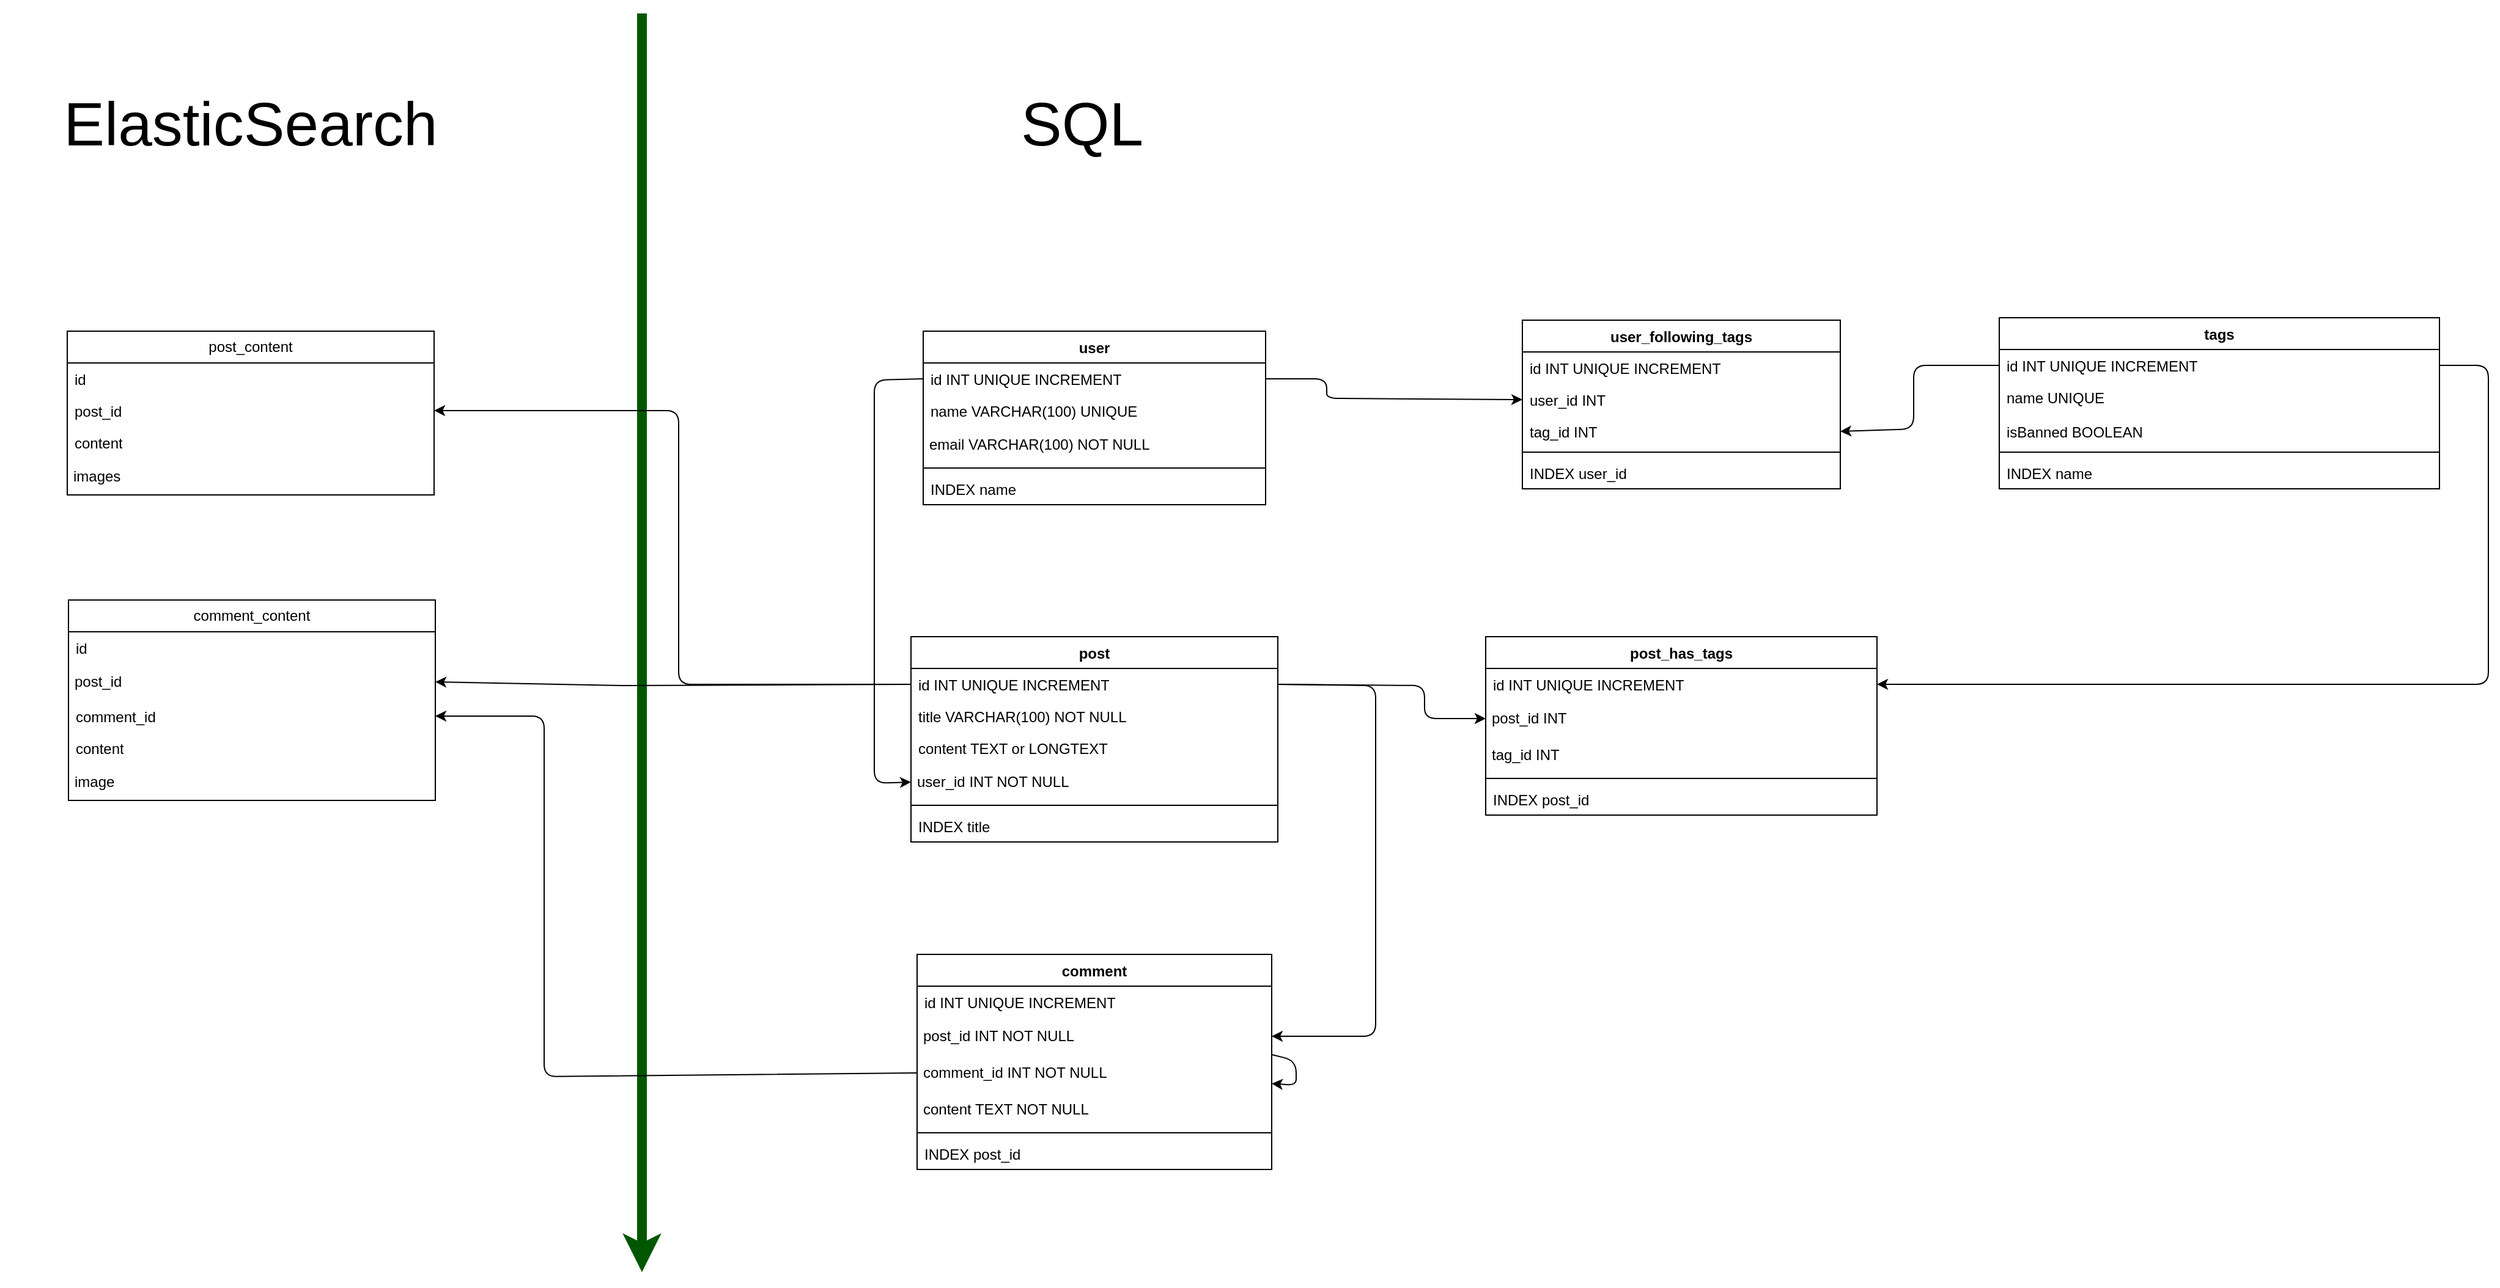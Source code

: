 <mxfile>
    <diagram id="MVgQvJFod-ANa0i0_SG3" name="Page-1">
        <mxGraphModel dx="1373" dy="682" grid="1" gridSize="10" guides="1" tooltips="1" connect="1" arrows="1" fold="1" page="1" pageScale="1" pageWidth="850" pageHeight="1100" math="0" shadow="0">
            <root>
                <mxCell id="0"/>
                <mxCell id="1" parent="0"/>
                <mxCell id="19" style="edgeStyle=none;html=1;exitX=1;exitY=0.5;exitDx=0;exitDy=0;entryX=0;entryY=0.5;entryDx=0;entryDy=0;" parent="1" source="3" target="13" edge="1">
                    <mxGeometry relative="1" as="geometry">
                        <Array as="points">
                            <mxPoint x="520" y="319"/>
                            <mxPoint x="520" y="335"/>
                        </Array>
                    </mxGeometry>
                </mxCell>
                <mxCell id="32" value="user" style="swimlane;fontStyle=1;align=center;verticalAlign=top;childLayout=stackLayout;horizontal=1;startSize=26;horizontalStack=0;resizeParent=1;resizeParentMax=0;resizeLast=0;collapsible=1;marginBottom=0;whiteSpace=wrap;html=1;" parent="1" vertex="1">
                    <mxGeometry x="190" y="280" width="280" height="142" as="geometry"/>
                </mxCell>
                <mxCell id="3" value="id INT UNIQUE INCREMENT" style="text;strokeColor=none;fillColor=none;align=left;verticalAlign=top;spacingLeft=4;spacingRight=4;overflow=hidden;rotatable=0;points=[[0,0.5],[1,0.5]];portConstraint=eastwest;whiteSpace=wrap;html=1;" parent="32" vertex="1">
                    <mxGeometry y="26" width="280" height="26" as="geometry"/>
                </mxCell>
                <mxCell id="4" value="name VARCHAR(100) UNIQUE" style="text;strokeColor=none;fillColor=none;align=left;verticalAlign=top;spacingLeft=4;spacingRight=4;overflow=hidden;rotatable=0;points=[[0,0.5],[1,0.5]];portConstraint=eastwest;whiteSpace=wrap;html=1;" parent="32" vertex="1">
                    <mxGeometry y="52" width="280" height="26" as="geometry"/>
                </mxCell>
                <mxCell id="23" value="email VARCHAR(100) NOT NULL" style="text;strokeColor=none;align=left;fillColor=none;html=1;verticalAlign=middle;whiteSpace=wrap;rounded=0;spacingLeft=3;" parent="32" vertex="1">
                    <mxGeometry y="78" width="280" height="30" as="geometry"/>
                </mxCell>
                <mxCell id="34" value="" style="line;strokeWidth=1;fillColor=none;align=left;verticalAlign=middle;spacingTop=-1;spacingLeft=3;spacingRight=3;rotatable=0;labelPosition=right;points=[];portConstraint=eastwest;strokeColor=inherit;" parent="32" vertex="1">
                    <mxGeometry y="108" width="280" height="8" as="geometry"/>
                </mxCell>
                <mxCell id="35" value="INDEX name" style="text;strokeColor=none;fillColor=none;align=left;verticalAlign=top;spacingLeft=4;spacingRight=4;overflow=hidden;rotatable=0;points=[[0,0.5],[1,0.5]];portConstraint=eastwest;whiteSpace=wrap;html=1;" parent="32" vertex="1">
                    <mxGeometry y="116" width="280" height="26" as="geometry"/>
                </mxCell>
                <mxCell id="36" value="tags" style="swimlane;fontStyle=1;align=center;verticalAlign=top;childLayout=stackLayout;horizontal=1;startSize=26;horizontalStack=0;resizeParent=1;resizeParentMax=0;resizeLast=0;collapsible=1;marginBottom=0;whiteSpace=wrap;html=1;" parent="1" vertex="1">
                    <mxGeometry x="1070" y="269" width="360" height="140" as="geometry"/>
                </mxCell>
                <mxCell id="7" value="id INT UNIQUE INCREMENT" style="text;strokeColor=none;fillColor=none;align=left;verticalAlign=top;spacingLeft=4;spacingRight=4;overflow=hidden;rotatable=0;points=[[0,0.5],[1,0.5]];portConstraint=eastwest;whiteSpace=wrap;html=1;" parent="36" vertex="1">
                    <mxGeometry y="26" width="360" height="26" as="geometry"/>
                </mxCell>
                <mxCell id="8" value="name UNIQUE" style="text;strokeColor=none;fillColor=none;align=left;verticalAlign=top;spacingLeft=4;spacingRight=4;overflow=hidden;rotatable=0;points=[[0,0.5],[1,0.5]];portConstraint=eastwest;whiteSpace=wrap;html=1;" parent="36" vertex="1">
                    <mxGeometry y="52" width="360" height="28" as="geometry"/>
                </mxCell>
                <mxCell id="9" value="isBanned BOOLEAN" style="text;strokeColor=none;fillColor=none;align=left;verticalAlign=top;spacingLeft=4;spacingRight=4;overflow=hidden;rotatable=0;points=[[0,0.5],[1,0.5]];portConstraint=eastwest;whiteSpace=wrap;html=1;" parent="36" vertex="1">
                    <mxGeometry y="80" width="360" height="26" as="geometry"/>
                </mxCell>
                <mxCell id="38" value="" style="line;strokeWidth=1;fillColor=none;align=left;verticalAlign=middle;spacingTop=-1;spacingLeft=3;spacingRight=3;rotatable=0;labelPosition=right;points=[];portConstraint=eastwest;strokeColor=inherit;" parent="36" vertex="1">
                    <mxGeometry y="106" width="360" height="8" as="geometry"/>
                </mxCell>
                <mxCell id="39" value="INDEX name" style="text;strokeColor=none;fillColor=none;align=left;verticalAlign=top;spacingLeft=4;spacingRight=4;overflow=hidden;rotatable=0;points=[[0,0.5],[1,0.5]];portConstraint=eastwest;whiteSpace=wrap;html=1;" parent="36" vertex="1">
                    <mxGeometry y="114" width="360" height="26" as="geometry"/>
                </mxCell>
                <mxCell id="40" value="post" style="swimlane;fontStyle=1;align=center;verticalAlign=top;childLayout=stackLayout;horizontal=1;startSize=26;horizontalStack=0;resizeParent=1;resizeParentMax=0;resizeLast=0;collapsible=1;marginBottom=0;whiteSpace=wrap;html=1;" parent="1" vertex="1">
                    <mxGeometry x="180" y="530" width="300" height="168" as="geometry"/>
                </mxCell>
                <mxCell id="29" value="id INT UNIQUE INCREMENT" style="text;strokeColor=none;fillColor=none;align=left;verticalAlign=top;spacingLeft=4;spacingRight=4;overflow=hidden;rotatable=0;points=[[0,0.5],[1,0.5]];portConstraint=eastwest;whiteSpace=wrap;html=1;" parent="40" vertex="1">
                    <mxGeometry y="26" width="300" height="26" as="geometry"/>
                </mxCell>
                <mxCell id="30" value="title VARCHAR(100) NOT NULL" style="text;strokeColor=none;fillColor=none;align=left;verticalAlign=top;spacingLeft=4;spacingRight=4;overflow=hidden;rotatable=0;points=[[0,0.5],[1,0.5]];portConstraint=eastwest;whiteSpace=wrap;html=1;" parent="40" vertex="1">
                    <mxGeometry y="52" width="300" height="26" as="geometry"/>
                </mxCell>
                <mxCell id="31" value="content TEXT or LONGTEXT" style="text;strokeColor=none;fillColor=none;align=left;verticalAlign=top;spacingLeft=4;spacingRight=4;overflow=hidden;rotatable=0;points=[[0,0.5],[1,0.5]];portConstraint=eastwest;whiteSpace=wrap;html=1;" parent="40" vertex="1">
                    <mxGeometry y="78" width="300" height="26" as="geometry"/>
                </mxCell>
                <mxCell id="52" value="user_id INT NOT NULL" style="text;strokeColor=none;align=left;fillColor=none;html=1;verticalAlign=middle;whiteSpace=wrap;rounded=0;spacingLeft=3;" parent="40" vertex="1">
                    <mxGeometry y="104" width="300" height="30" as="geometry"/>
                </mxCell>
                <mxCell id="42" value="" style="line;strokeWidth=1;fillColor=none;align=left;verticalAlign=middle;spacingTop=-1;spacingLeft=3;spacingRight=3;rotatable=0;labelPosition=right;points=[];portConstraint=eastwest;strokeColor=inherit;" parent="40" vertex="1">
                    <mxGeometry y="134" width="300" height="8" as="geometry"/>
                </mxCell>
                <mxCell id="43" value="INDEX title" style="text;strokeColor=none;fillColor=none;align=left;verticalAlign=top;spacingLeft=4;spacingRight=4;overflow=hidden;rotatable=0;points=[[0,0.5],[1,0.5]];portConstraint=eastwest;whiteSpace=wrap;html=1;" parent="40" vertex="1">
                    <mxGeometry y="142" width="300" height="26" as="geometry"/>
                </mxCell>
                <mxCell id="45" value="comment" style="swimlane;fontStyle=1;align=center;verticalAlign=top;childLayout=stackLayout;horizontal=1;startSize=26;horizontalStack=0;resizeParent=1;resizeParentMax=0;resizeLast=0;collapsible=1;marginBottom=0;whiteSpace=wrap;html=1;" parent="1" vertex="1">
                    <mxGeometry x="185" y="790" width="290" height="176" as="geometry"/>
                </mxCell>
                <mxCell id="46" value="id INT UNIQUE INCREMENT" style="text;strokeColor=none;fillColor=none;align=left;verticalAlign=top;spacingLeft=4;spacingRight=4;overflow=hidden;rotatable=0;points=[[0,0.5],[1,0.5]];portConstraint=eastwest;whiteSpace=wrap;html=1;" parent="45" vertex="1">
                    <mxGeometry y="26" width="290" height="26" as="geometry"/>
                </mxCell>
                <mxCell id="49" value="post_id INT NOT NULL" style="text;strokeColor=none;align=left;fillColor=none;html=1;verticalAlign=middle;whiteSpace=wrap;rounded=0;spacingLeft=3;" parent="45" vertex="1">
                    <mxGeometry y="52" width="290" height="30" as="geometry"/>
                </mxCell>
                <mxCell id="50" value="comment_id INT NOT NULL" style="text;strokeColor=none;align=left;fillColor=none;html=1;verticalAlign=middle;whiteSpace=wrap;rounded=0;spacingLeft=3;" parent="45" vertex="1">
                    <mxGeometry y="82" width="290" height="30" as="geometry"/>
                </mxCell>
                <mxCell id="51" value="content TEXT NOT NULL" style="text;strokeColor=none;align=left;fillColor=none;html=1;verticalAlign=middle;whiteSpace=wrap;rounded=0;spacingLeft=3;" parent="45" vertex="1">
                    <mxGeometry y="112" width="290" height="30" as="geometry"/>
                </mxCell>
                <mxCell id="47" value="" style="line;strokeWidth=1;fillColor=none;align=left;verticalAlign=middle;spacingTop=-1;spacingLeft=3;spacingRight=3;rotatable=0;labelPosition=right;points=[];portConstraint=eastwest;strokeColor=inherit;" parent="45" vertex="1">
                    <mxGeometry y="142" width="290" height="8" as="geometry"/>
                </mxCell>
                <mxCell id="48" value="INDEX post_id" style="text;strokeColor=none;fillColor=none;align=left;verticalAlign=top;spacingLeft=4;spacingRight=4;overflow=hidden;rotatable=0;points=[[0,0.5],[1,0.5]];portConstraint=eastwest;whiteSpace=wrap;html=1;" parent="45" vertex="1">
                    <mxGeometry y="150" width="290" height="26" as="geometry"/>
                </mxCell>
                <mxCell id="60" style="edgeStyle=none;html=1;exitX=1;exitY=0;exitDx=0;exitDy=0;" parent="45" source="50" target="50" edge="1">
                    <mxGeometry relative="1" as="geometry"/>
                </mxCell>
                <mxCell id="53" style="edgeStyle=none;html=1;exitX=0;exitY=0.5;exitDx=0;exitDy=0;entryX=0;entryY=0.5;entryDx=0;entryDy=0;" parent="1" source="3" target="52" edge="1">
                    <mxGeometry relative="1" as="geometry">
                        <Array as="points">
                            <mxPoint x="150" y="320"/>
                            <mxPoint x="150" y="650"/>
                        </Array>
                    </mxGeometry>
                </mxCell>
                <mxCell id="61" style="edgeStyle=none;html=1;exitX=1;exitY=0.5;exitDx=0;exitDy=0;entryX=1;entryY=0.5;entryDx=0;entryDy=0;" parent="1" source="29" target="49" edge="1">
                    <mxGeometry relative="1" as="geometry">
                        <Array as="points">
                            <mxPoint x="560" y="570"/>
                            <mxPoint x="560" y="857"/>
                        </Array>
                    </mxGeometry>
                </mxCell>
                <mxCell id="66" value="user_following_tags" style="swimlane;fontStyle=1;align=center;verticalAlign=top;childLayout=stackLayout;horizontal=1;startSize=26;horizontalStack=0;resizeParent=1;resizeParentMax=0;resizeLast=0;collapsible=1;marginBottom=0;whiteSpace=wrap;html=1;" parent="1" vertex="1">
                    <mxGeometry x="680" y="271" width="260" height="138" as="geometry"/>
                </mxCell>
                <mxCell id="12" value="id INT UNIQUE INCREMENT" style="text;strokeColor=none;fillColor=none;align=left;verticalAlign=top;spacingLeft=4;spacingRight=4;overflow=hidden;rotatable=0;points=[[0,0.5],[1,0.5]];portConstraint=eastwest;whiteSpace=wrap;html=1;" parent="66" vertex="1">
                    <mxGeometry y="26" width="260" height="26" as="geometry"/>
                </mxCell>
                <mxCell id="13" value="user_id INT" style="text;strokeColor=none;fillColor=none;align=left;verticalAlign=top;spacingLeft=4;spacingRight=4;overflow=hidden;rotatable=0;points=[[0,0.5],[1,0.5]];portConstraint=eastwest;whiteSpace=wrap;html=1;" parent="66" vertex="1">
                    <mxGeometry y="52" width="260" height="26" as="geometry"/>
                </mxCell>
                <mxCell id="14" value="tag_id INT" style="text;strokeColor=none;fillColor=none;align=left;verticalAlign=top;spacingLeft=4;spacingRight=4;overflow=hidden;rotatable=0;points=[[0,0.5],[1,0.5]];portConstraint=eastwest;whiteSpace=wrap;html=1;" parent="66" vertex="1">
                    <mxGeometry y="78" width="260" height="26" as="geometry"/>
                </mxCell>
                <mxCell id="68" value="" style="line;strokeWidth=1;fillColor=none;align=left;verticalAlign=middle;spacingTop=-1;spacingLeft=3;spacingRight=3;rotatable=0;labelPosition=right;points=[];portConstraint=eastwest;strokeColor=inherit;" parent="66" vertex="1">
                    <mxGeometry y="104" width="260" height="8" as="geometry"/>
                </mxCell>
                <mxCell id="69" value="INDEX user_id" style="text;strokeColor=none;fillColor=none;align=left;verticalAlign=top;spacingLeft=4;spacingRight=4;overflow=hidden;rotatable=0;points=[[0,0.5],[1,0.5]];portConstraint=eastwest;whiteSpace=wrap;html=1;" parent="66" vertex="1">
                    <mxGeometry y="112" width="260" height="26" as="geometry"/>
                </mxCell>
                <mxCell id="71" value="post_has_tags" style="swimlane;fontStyle=1;align=center;verticalAlign=top;childLayout=stackLayout;horizontal=1;startSize=26;horizontalStack=0;resizeParent=1;resizeParentMax=0;resizeLast=0;collapsible=1;marginBottom=0;whiteSpace=wrap;html=1;" parent="1" vertex="1">
                    <mxGeometry x="650" y="530" width="320" height="146" as="geometry"/>
                </mxCell>
                <mxCell id="72" value="id INT UNIQUE INCREMENT" style="text;strokeColor=none;fillColor=none;align=left;verticalAlign=top;spacingLeft=4;spacingRight=4;overflow=hidden;rotatable=0;points=[[0,0.5],[1,0.5]];portConstraint=eastwest;whiteSpace=wrap;html=1;" parent="71" vertex="1">
                    <mxGeometry y="26" width="320" height="26" as="geometry"/>
                </mxCell>
                <mxCell id="75" value="post_id INT" style="text;strokeColor=none;align=left;fillColor=none;html=1;verticalAlign=middle;whiteSpace=wrap;rounded=0;spacingLeft=3;" parent="71" vertex="1">
                    <mxGeometry y="52" width="320" height="30" as="geometry"/>
                </mxCell>
                <mxCell id="76" value="tag_id INT" style="text;strokeColor=none;align=left;fillColor=none;html=1;verticalAlign=middle;whiteSpace=wrap;rounded=0;spacingLeft=3;" parent="71" vertex="1">
                    <mxGeometry y="82" width="320" height="30" as="geometry"/>
                </mxCell>
                <mxCell id="73" value="" style="line;strokeWidth=1;fillColor=none;align=left;verticalAlign=middle;spacingTop=-1;spacingLeft=3;spacingRight=3;rotatable=0;labelPosition=right;points=[];portConstraint=eastwest;strokeColor=inherit;" parent="71" vertex="1">
                    <mxGeometry y="112" width="320" height="8" as="geometry"/>
                </mxCell>
                <mxCell id="74" value="INDEX post_id" style="text;strokeColor=none;fillColor=none;align=left;verticalAlign=top;spacingLeft=4;spacingRight=4;overflow=hidden;rotatable=0;points=[[0,0.5],[1,0.5]];portConstraint=eastwest;whiteSpace=wrap;html=1;" parent="71" vertex="1">
                    <mxGeometry y="120" width="320" height="26" as="geometry"/>
                </mxCell>
                <mxCell id="77" style="edgeStyle=none;html=1;exitX=1;exitY=0.5;exitDx=0;exitDy=0;entryX=0;entryY=0.5;entryDx=0;entryDy=0;" parent="1" source="29" target="75" edge="1">
                    <mxGeometry relative="1" as="geometry">
                        <Array as="points">
                            <mxPoint x="600" y="570"/>
                            <mxPoint x="600" y="597"/>
                        </Array>
                    </mxGeometry>
                </mxCell>
                <mxCell id="78" style="edgeStyle=none;html=1;exitX=1;exitY=0.5;exitDx=0;exitDy=0;entryX=1;entryY=0.5;entryDx=0;entryDy=0;" parent="1" source="7" target="72" edge="1">
                    <mxGeometry relative="1" as="geometry">
                        <Array as="points">
                            <mxPoint x="1470" y="308"/>
                            <mxPoint x="1470" y="569"/>
                        </Array>
                    </mxGeometry>
                </mxCell>
                <mxCell id="79" value="SQL" style="text;strokeColor=none;align=center;fillColor=none;html=1;verticalAlign=middle;whiteSpace=wrap;rounded=0;fontSize=50;" parent="1" vertex="1">
                    <mxGeometry x="215" y="60" width="210" height="100" as="geometry"/>
                </mxCell>
                <mxCell id="80" value="ElasticSearch" style="text;strokeColor=none;align=center;fillColor=none;html=1;verticalAlign=middle;whiteSpace=wrap;rounded=0;fontSize=50;" parent="1" vertex="1">
                    <mxGeometry x="-565" y="60" width="410" height="100" as="geometry"/>
                </mxCell>
                <mxCell id="81" value="" style="edgeStyle=none;orthogonalLoop=1;jettySize=auto;html=1;fillColor=#008a00;strokeColor=#005700;strokeWidth=8;" parent="1" edge="1">
                    <mxGeometry width="80" relative="1" as="geometry">
                        <mxPoint x="-40" y="20" as="sourcePoint"/>
                        <mxPoint x="-40" y="1050" as="targetPoint"/>
                        <Array as="points"/>
                    </mxGeometry>
                </mxCell>
                <mxCell id="82" value="post_content" style="swimlane;fontStyle=0;childLayout=stackLayout;horizontal=1;startSize=26;fillColor=none;horizontalStack=0;resizeParent=1;resizeParentMax=0;resizeLast=0;collapsible=1;marginBottom=0;whiteSpace=wrap;html=1;" parent="1" vertex="1">
                    <mxGeometry x="-510" y="280" width="300" height="134" as="geometry"/>
                </mxCell>
                <mxCell id="83" value="id" style="text;strokeColor=none;fillColor=none;align=left;verticalAlign=top;spacingLeft=4;spacingRight=4;overflow=hidden;rotatable=0;points=[[0,0.5],[1,0.5]];portConstraint=eastwest;whiteSpace=wrap;html=1;" parent="82" vertex="1">
                    <mxGeometry y="26" width="300" height="26" as="geometry"/>
                </mxCell>
                <mxCell id="84" value="post_id" style="text;strokeColor=none;fillColor=none;align=left;verticalAlign=top;spacingLeft=4;spacingRight=4;overflow=hidden;rotatable=0;points=[[0,0.5],[1,0.5]];portConstraint=eastwest;whiteSpace=wrap;html=1;" parent="82" vertex="1">
                    <mxGeometry y="52" width="300" height="26" as="geometry"/>
                </mxCell>
                <mxCell id="85" value="content" style="text;strokeColor=none;fillColor=none;align=left;verticalAlign=top;spacingLeft=4;spacingRight=4;overflow=hidden;rotatable=0;points=[[0,0.5],[1,0.5]];portConstraint=eastwest;whiteSpace=wrap;html=1;" parent="82" vertex="1">
                    <mxGeometry y="78" width="300" height="26" as="geometry"/>
                </mxCell>
                <mxCell id="95" value="images" style="text;strokeColor=none;align=left;fillColor=none;html=1;verticalAlign=middle;whiteSpace=wrap;rounded=0;spacingLeft=3;" vertex="1" parent="82">
                    <mxGeometry y="104" width="300" height="30" as="geometry"/>
                </mxCell>
                <mxCell id="86" value="comment_content" style="swimlane;fontStyle=0;childLayout=stackLayout;horizontal=1;startSize=26;fillColor=none;horizontalStack=0;resizeParent=1;resizeParentMax=0;resizeLast=0;collapsible=1;marginBottom=0;whiteSpace=wrap;html=1;" parent="1" vertex="1">
                    <mxGeometry x="-509" y="500" width="300" height="164" as="geometry"/>
                </mxCell>
                <mxCell id="87" value="id" style="text;strokeColor=none;fillColor=none;align=left;verticalAlign=top;spacingLeft=4;spacingRight=4;overflow=hidden;rotatable=0;points=[[0,0.5],[1,0.5]];portConstraint=eastwest;whiteSpace=wrap;html=1;" parent="86" vertex="1">
                    <mxGeometry y="26" width="300" height="26" as="geometry"/>
                </mxCell>
                <mxCell id="90" value="post_id" style="text;strokeColor=none;align=left;fillColor=none;html=1;verticalAlign=middle;whiteSpace=wrap;rounded=0;spacingLeft=3;" parent="86" vertex="1">
                    <mxGeometry y="52" width="300" height="30" as="geometry"/>
                </mxCell>
                <mxCell id="88" value="comment_id" style="text;strokeColor=none;fillColor=none;align=left;verticalAlign=top;spacingLeft=4;spacingRight=4;overflow=hidden;rotatable=0;points=[[0,0.5],[1,0.5]];portConstraint=eastwest;whiteSpace=wrap;html=1;" parent="86" vertex="1">
                    <mxGeometry y="82" width="300" height="26" as="geometry"/>
                </mxCell>
                <mxCell id="89" value="content" style="text;strokeColor=none;fillColor=none;align=left;verticalAlign=top;spacingLeft=4;spacingRight=4;overflow=hidden;rotatable=0;points=[[0,0.5],[1,0.5]];portConstraint=eastwest;whiteSpace=wrap;html=1;" parent="86" vertex="1">
                    <mxGeometry y="108" width="300" height="26" as="geometry"/>
                </mxCell>
                <mxCell id="96" value="image" style="text;strokeColor=none;align=left;fillColor=none;html=1;verticalAlign=middle;whiteSpace=wrap;rounded=0;spacingLeft=3;" vertex="1" parent="86">
                    <mxGeometry y="134" width="300" height="30" as="geometry"/>
                </mxCell>
                <mxCell id="91" style="edgeStyle=none;html=1;exitX=0;exitY=0.5;exitDx=0;exitDy=0;entryX=1;entryY=0.5;entryDx=0;entryDy=0;" parent="1" source="29" target="90" edge="1">
                    <mxGeometry relative="1" as="geometry">
                        <Array as="points">
                            <mxPoint x="-60" y="570"/>
                        </Array>
                    </mxGeometry>
                </mxCell>
                <mxCell id="92" style="edgeStyle=none;html=1;exitX=0;exitY=0.5;exitDx=0;exitDy=0;entryX=1;entryY=0.5;entryDx=0;entryDy=0;" parent="1" source="50" target="88" edge="1">
                    <mxGeometry relative="1" as="geometry">
                        <Array as="points">
                            <mxPoint x="-120" y="890"/>
                            <mxPoint x="-120" y="595"/>
                        </Array>
                    </mxGeometry>
                </mxCell>
                <mxCell id="93" style="edgeStyle=none;html=1;exitX=0;exitY=0.5;exitDx=0;exitDy=0;entryX=1;entryY=0.5;entryDx=0;entryDy=0;" parent="1" source="29" target="84" edge="1">
                    <mxGeometry relative="1" as="geometry">
                        <Array as="points">
                            <mxPoint x="-10" y="569"/>
                            <mxPoint x="-10" y="345"/>
                        </Array>
                    </mxGeometry>
                </mxCell>
                <mxCell id="94" style="edgeStyle=none;html=1;exitX=0;exitY=0.5;exitDx=0;exitDy=0;entryX=1;entryY=0.5;entryDx=0;entryDy=0;" parent="1" source="7" target="14" edge="1">
                    <mxGeometry relative="1" as="geometry">
                        <Array as="points">
                            <mxPoint x="1000" y="308"/>
                            <mxPoint x="1000" y="360"/>
                        </Array>
                    </mxGeometry>
                </mxCell>
            </root>
        </mxGraphModel>
    </diagram>
</mxfile>